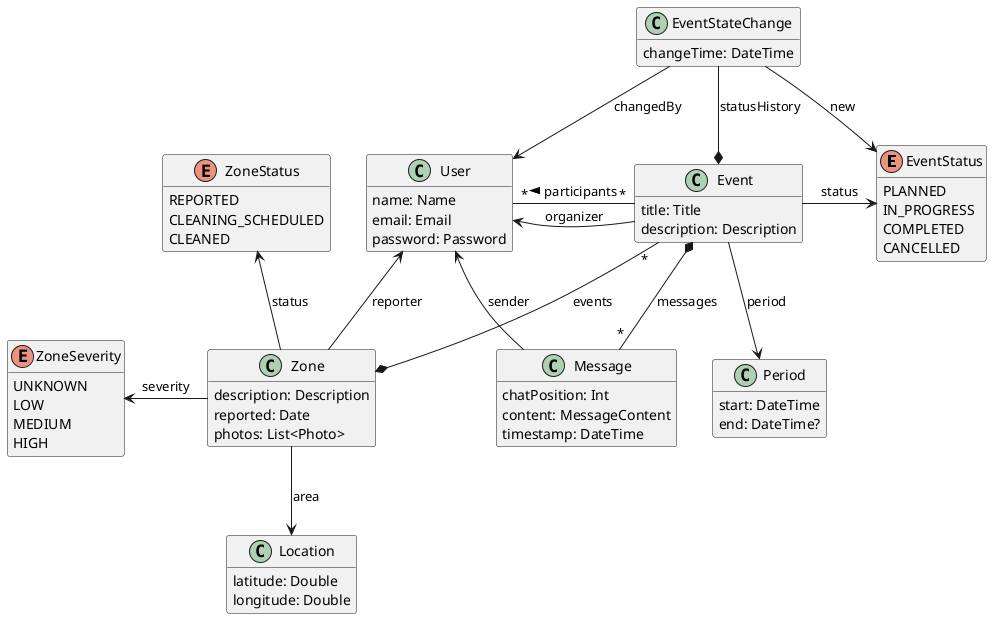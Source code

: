 @startuml

enum EventStatus {
  PLANNED
  IN_PROGRESS
  COMPLETED
  CANCELLED
}

enum ZoneStatus {
  REPORTED
  CLEANING_SCHEDULED
  CLEANED
}

enum ZoneSeverity {
    UNKNOWN
    LOW
    MEDIUM
    HIGH
}

class User {
  name: Name
  email: Email
  password: Password
}

class Zone {
  description: Description
  'area: Location
  reported: Date
  photos: List<Photo>
}

class Event {
  title: Title
  description: Description
  'period: Period
}

class Message {
  chatPosition: Int
  content: MessageContent
  timestamp: DateTime
}

class EventStateChange {
  changeTime: DateTime
}

class Location {
  latitude: Double
  longitude: Double
}

class Period {
  start: DateTime
  end: DateTime?
}

User <- Event : organizer
User <- Zone : reporter
User <- Message : sender
User "*" -- "*" Event : participants <

Event "*" --* Zone : events
Event *-- "*" Message : messages
Event -> EventStatus : status

EventStateChange --* Event : statusHistory
EventStateChange --> EventStatus : new
EventStateChange --> User : changedBy

Zone -up-> ZoneStatus : status
Zone -left-> ZoneSeverity : severity
Zone -right[hidden]-> Message : "                         "
Event --> Period : period
Zone --> Location : area
hide empty members

@enduml